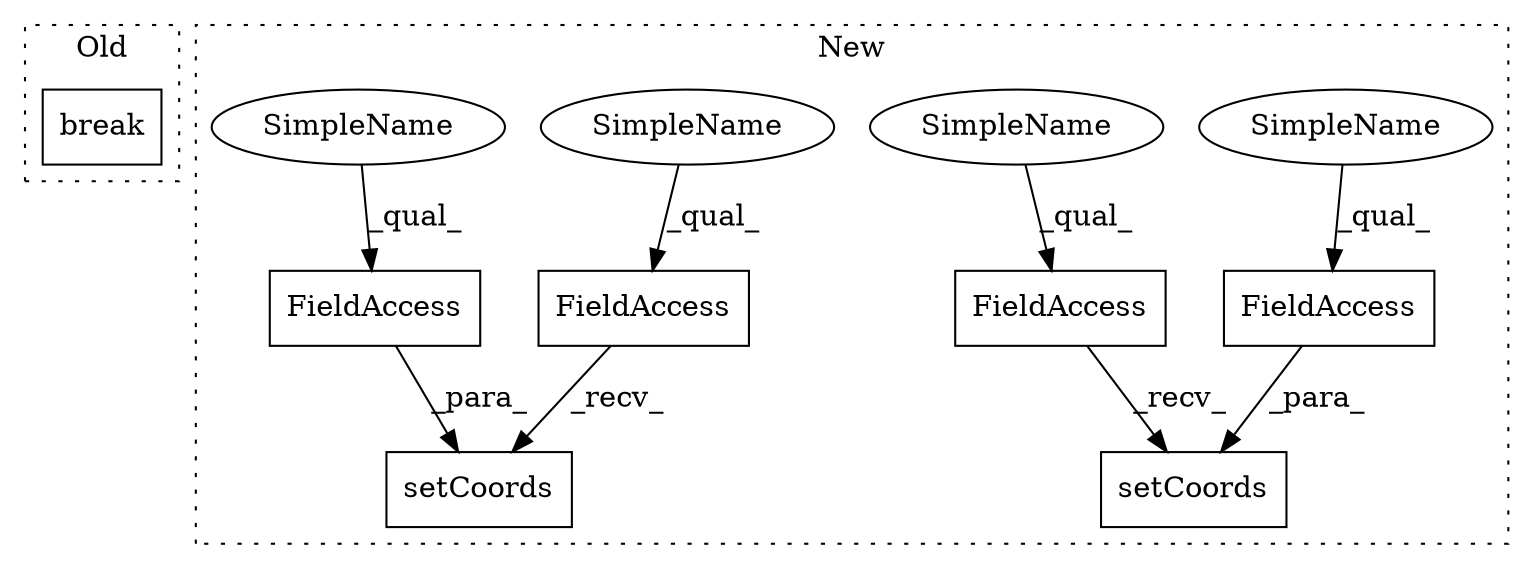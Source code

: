 digraph G {
subgraph cluster0 {
1 [label="break" a="10" s="16894" l="6" shape="box"];
label = "Old";
style="dotted";
}
subgraph cluster1 {
2 [label="setCoords" a="32" s="17292,17314" l="10,1" shape="box"];
3 [label="FieldAccess" a="22" s="17302" l="12" shape="box"];
4 [label="FieldAccess" a="22" s="17325" l="12" shape="box"];
5 [label="FieldAccess" a="22" s="17279" l="12" shape="box"];
6 [label="FieldAccess" a="22" s="17348" l="12" shape="box"];
7 [label="setCoords" a="32" s="17338,17360" l="10,1" shape="box"];
8 [label="SimpleName" a="42" s="17302" l="4" shape="ellipse"];
9 [label="SimpleName" a="42" s="17348" l="4" shape="ellipse"];
10 [label="SimpleName" a="42" s="17279" l="4" shape="ellipse"];
11 [label="SimpleName" a="42" s="17325" l="4" shape="ellipse"];
label = "New";
style="dotted";
}
3 -> 2 [label="_para_"];
4 -> 7 [label="_recv_"];
5 -> 2 [label="_recv_"];
6 -> 7 [label="_para_"];
8 -> 3 [label="_qual_"];
9 -> 6 [label="_qual_"];
10 -> 5 [label="_qual_"];
11 -> 4 [label="_qual_"];
}
